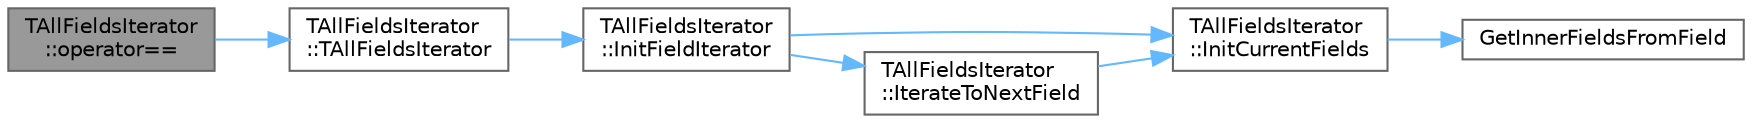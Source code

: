 digraph "TAllFieldsIterator::operator=="
{
 // INTERACTIVE_SVG=YES
 // LATEX_PDF_SIZE
  bgcolor="transparent";
  edge [fontname=Helvetica,fontsize=10,labelfontname=Helvetica,labelfontsize=10];
  node [fontname=Helvetica,fontsize=10,shape=box,height=0.2,width=0.4];
  rankdir="LR";
  Node1 [id="Node000001",label="TAllFieldsIterator\l::operator==",height=0.2,width=0.4,color="gray40", fillcolor="grey60", style="filled", fontcolor="black",tooltip=" "];
  Node1 -> Node2 [id="edge1_Node000001_Node000002",color="steelblue1",style="solid",tooltip=" "];
  Node2 [id="Node000002",label="TAllFieldsIterator\l::TAllFieldsIterator",height=0.2,width=0.4,color="grey40", fillcolor="white", style="filled",URL="$db/de9/classTAllFieldsIterator.html#af4a80bf9c85a714e1920db2b61234c95",tooltip=" "];
  Node2 -> Node3 [id="edge2_Node000002_Node000003",color="steelblue1",style="solid",tooltip=" "];
  Node3 [id="Node000003",label="TAllFieldsIterator\l::InitFieldIterator",height=0.2,width=0.4,color="grey40", fillcolor="white", style="filled",URL="$db/de9/classTAllFieldsIterator.html#aa1edc1c11a1e6eaf55561c34cc1cb05f",tooltip="Initializes the field iterator for the current struct."];
  Node3 -> Node4 [id="edge3_Node000003_Node000004",color="steelblue1",style="solid",tooltip=" "];
  Node4 [id="Node000004",label="TAllFieldsIterator\l::InitCurrentFields",height=0.2,width=0.4,color="grey40", fillcolor="white", style="filled",URL="$db/de9/classTAllFieldsIterator.html#a373d36847c21a8fad2a4a8d18809ae17",tooltip="Initializes CurrentFields array with the currently iterated field as well as the fields it owns."];
  Node4 -> Node5 [id="edge4_Node000004_Node000005",color="steelblue1",style="solid",tooltip=" "];
  Node5 [id="Node000005",label="GetInnerFieldsFromField",height=0.2,width=0.4,color="grey40", fillcolor="white", style="filled",URL="$db/daa/FieldIterator_8h.html#afd1de4ed1589172c531e005eba31a2ef",tooltip="Helper function for getting the inner fields of a field that works with both FFields and UFields."];
  Node3 -> Node6 [id="edge5_Node000003_Node000006",color="steelblue1",style="solid",tooltip=" "];
  Node6 [id="Node000006",label="TAllFieldsIterator\l::IterateToNextField",height=0.2,width=0.4,color="grey40", fillcolor="white", style="filled",URL="$db/de9/classTAllFieldsIterator.html#a4836c34ba6e60473f7c25a40ba5dc60a",tooltip="Advances to the next field of the specified template type."];
  Node6 -> Node4 [id="edge6_Node000006_Node000004",color="steelblue1",style="solid",tooltip=" "];
}
